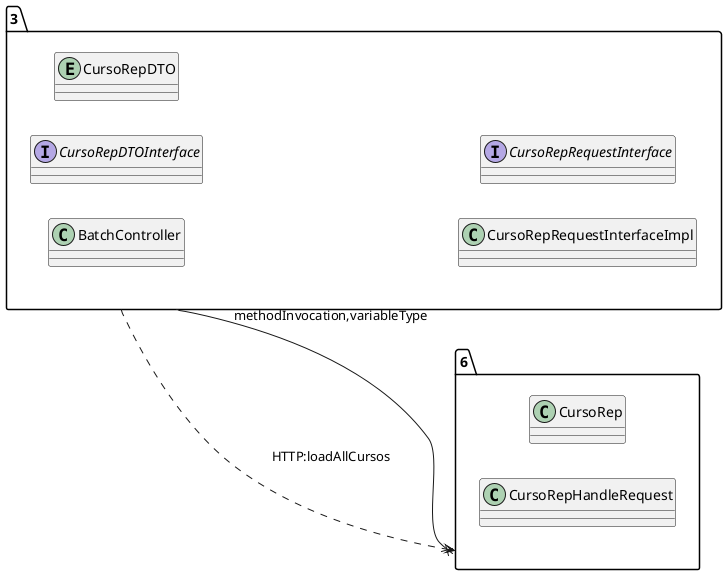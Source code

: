 @startuml 
allow_mixing
left to right direction
package "3"{
class BatchController
interface CursoRepDTOInterface
entity CursoRepDTO
class CursoRepRequestInterfaceImpl
interface CursoRepRequestInterface

}
package "6"{
class CursoRep
class CursoRepHandleRequest

}
"3" --x "6":methodInvocation,variableType
"3" ..> "6":HTTP:loadAllCursos
@enduml